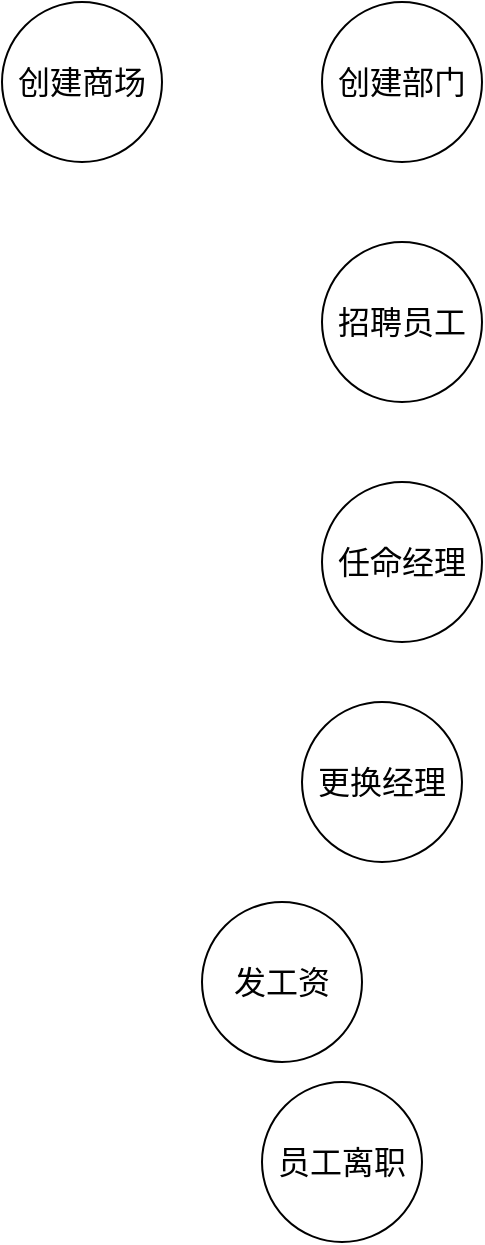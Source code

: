<mxfile version="22.0.5" type="github">
  <diagram name="Page-1" id="c7488fd3-1785-93aa-aadb-54a6760d102a">
    <mxGraphModel dx="552" dy="710" grid="1" gridSize="10" guides="1" tooltips="1" connect="1" arrows="1" fold="1" page="1" pageScale="1" pageWidth="1100" pageHeight="850" background="none" math="0" shadow="0">
      <root>
        <mxCell id="0" />
        <mxCell id="1" parent="0" />
        <mxCell id="pcLw5i9GreOX5V1kD3Y1-1" value="创建商场" style="ellipse;whiteSpace=wrap;html=1;aspect=fixed;fontSize=16;" vertex="1" parent="1">
          <mxGeometry x="100" y="200" width="80" height="80" as="geometry" />
        </mxCell>
        <mxCell id="pcLw5i9GreOX5V1kD3Y1-2" value="创建部门" style="ellipse;whiteSpace=wrap;html=1;aspect=fixed;fontSize=16;" vertex="1" parent="1">
          <mxGeometry x="260" y="200" width="80" height="80" as="geometry" />
        </mxCell>
        <mxCell id="pcLw5i9GreOX5V1kD3Y1-3" value="招聘员工" style="ellipse;whiteSpace=wrap;html=1;aspect=fixed;fontSize=16;" vertex="1" parent="1">
          <mxGeometry x="260" y="320" width="80" height="80" as="geometry" />
        </mxCell>
        <mxCell id="pcLw5i9GreOX5V1kD3Y1-4" value="任命经理" style="ellipse;whiteSpace=wrap;html=1;aspect=fixed;fontSize=16;" vertex="1" parent="1">
          <mxGeometry x="260" y="440" width="80" height="80" as="geometry" />
        </mxCell>
        <mxCell id="pcLw5i9GreOX5V1kD3Y1-5" value="发工资" style="ellipse;whiteSpace=wrap;html=1;aspect=fixed;fontSize=16;" vertex="1" parent="1">
          <mxGeometry x="200" y="650" width="80" height="80" as="geometry" />
        </mxCell>
        <mxCell id="pcLw5i9GreOX5V1kD3Y1-6" value="更换经理" style="ellipse;whiteSpace=wrap;html=1;aspect=fixed;fontSize=16;" vertex="1" parent="1">
          <mxGeometry x="250" y="550" width="80" height="80" as="geometry" />
        </mxCell>
        <mxCell id="pcLw5i9GreOX5V1kD3Y1-7" value="员工离职" style="ellipse;whiteSpace=wrap;html=1;aspect=fixed;fontSize=16;" vertex="1" parent="1">
          <mxGeometry x="230" y="740" width="80" height="80" as="geometry" />
        </mxCell>
      </root>
    </mxGraphModel>
  </diagram>
</mxfile>
